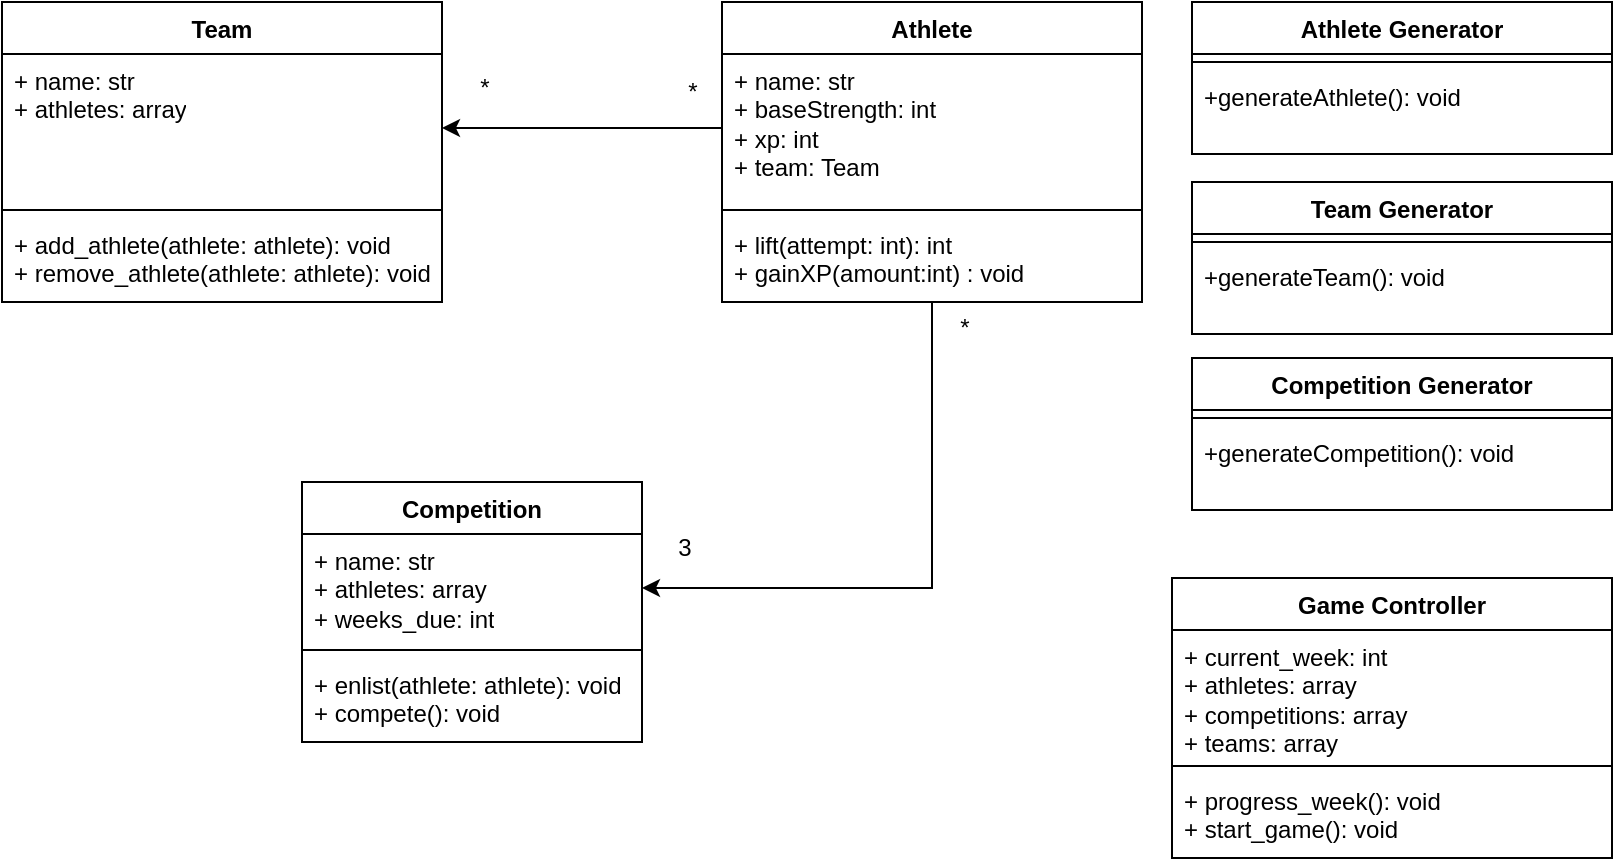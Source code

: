 <mxfile version="28.2.3">
  <diagram name="Page-1" id="uiEVrqM6zR9FgZwaDUHF">
    <mxGraphModel dx="1360" dy="795" grid="1" gridSize="10" guides="1" tooltips="1" connect="1" arrows="1" fold="1" page="1" pageScale="1" pageWidth="850" pageHeight="1100" math="0" shadow="0">
      <root>
        <mxCell id="0" />
        <mxCell id="1" parent="0" />
        <mxCell id="1RI_x-pAXlu_aGpAI-7a-5" style="edgeStyle=orthogonalEdgeStyle;rounded=0;orthogonalLoop=1;jettySize=auto;html=1;" edge="1" parent="1" source="7aWqR-SPFKHSEZrjgF6k-8" target="7aWqR-SPFKHSEZrjgF6k-13">
          <mxGeometry relative="1" as="geometry" />
        </mxCell>
        <mxCell id="7aWqR-SPFKHSEZrjgF6k-8" value="Athlete" style="swimlane;fontStyle=1;align=center;verticalAlign=top;childLayout=stackLayout;horizontal=1;startSize=26;horizontalStack=0;resizeParent=1;resizeParentMax=0;resizeLast=0;collapsible=1;marginBottom=0;whiteSpace=wrap;html=1;" parent="1" vertex="1">
          <mxGeometry x="390" y="40" width="210" height="150" as="geometry" />
        </mxCell>
        <mxCell id="7aWqR-SPFKHSEZrjgF6k-9" value="&lt;div&gt;+ name: str&lt;/div&gt;&lt;div&gt;+ baseStrength: int&lt;/div&gt;&lt;div&gt;+ xp: int&lt;/div&gt;&lt;div&gt;+ team: Team&lt;/div&gt;&lt;div&gt;&lt;br&gt;&lt;/div&gt;" style="text;strokeColor=none;fillColor=none;align=left;verticalAlign=top;spacingLeft=4;spacingRight=4;overflow=hidden;rotatable=0;points=[[0,0.5],[1,0.5]];portConstraint=eastwest;whiteSpace=wrap;html=1;" parent="7aWqR-SPFKHSEZrjgF6k-8" vertex="1">
          <mxGeometry y="26" width="210" height="74" as="geometry" />
        </mxCell>
        <mxCell id="7aWqR-SPFKHSEZrjgF6k-10" value="" style="line;strokeWidth=1;fillColor=none;align=left;verticalAlign=middle;spacingTop=-1;spacingLeft=3;spacingRight=3;rotatable=0;labelPosition=right;points=[];portConstraint=eastwest;strokeColor=inherit;" parent="7aWqR-SPFKHSEZrjgF6k-8" vertex="1">
          <mxGeometry y="100" width="210" height="8" as="geometry" />
        </mxCell>
        <mxCell id="7aWqR-SPFKHSEZrjgF6k-11" value="&lt;div&gt;+ lift(attempt: int): int&lt;/div&gt;&lt;div&gt;+ gainXP(amount:int) : void&lt;/div&gt;" style="text;strokeColor=none;fillColor=none;align=left;verticalAlign=top;spacingLeft=4;spacingRight=4;overflow=hidden;rotatable=0;points=[[0,0.5],[1,0.5]];portConstraint=eastwest;whiteSpace=wrap;html=1;" parent="7aWqR-SPFKHSEZrjgF6k-8" vertex="1">
          <mxGeometry y="108" width="210" height="42" as="geometry" />
        </mxCell>
        <mxCell id="7aWqR-SPFKHSEZrjgF6k-12" value="Competition" style="swimlane;fontStyle=1;align=center;verticalAlign=top;childLayout=stackLayout;horizontal=1;startSize=26;horizontalStack=0;resizeParent=1;resizeParentMax=0;resizeLast=0;collapsible=1;marginBottom=0;whiteSpace=wrap;html=1;" parent="1" vertex="1">
          <mxGeometry x="180" y="280" width="170" height="130" as="geometry" />
        </mxCell>
        <mxCell id="7aWqR-SPFKHSEZrjgF6k-13" value="&lt;div&gt;+ name: str&lt;/div&gt;&lt;div&gt;+ athletes: array&lt;/div&gt;&lt;div&gt;+ weeks_due: int&lt;/div&gt;" style="text;strokeColor=none;fillColor=none;align=left;verticalAlign=top;spacingLeft=4;spacingRight=4;overflow=hidden;rotatable=0;points=[[0,0.5],[1,0.5]];portConstraint=eastwest;whiteSpace=wrap;html=1;" parent="7aWqR-SPFKHSEZrjgF6k-12" vertex="1">
          <mxGeometry y="26" width="170" height="54" as="geometry" />
        </mxCell>
        <mxCell id="7aWqR-SPFKHSEZrjgF6k-14" value="" style="line;strokeWidth=1;fillColor=none;align=left;verticalAlign=middle;spacingTop=-1;spacingLeft=3;spacingRight=3;rotatable=0;labelPosition=right;points=[];portConstraint=eastwest;strokeColor=inherit;" parent="7aWqR-SPFKHSEZrjgF6k-12" vertex="1">
          <mxGeometry y="80" width="170" height="8" as="geometry" />
        </mxCell>
        <mxCell id="7aWqR-SPFKHSEZrjgF6k-15" value="&lt;div&gt;+ enlist(athlete: athlete): void&lt;/div&gt;&lt;div&gt;+ compete(): void&lt;/div&gt;" style="text;strokeColor=none;fillColor=none;align=left;verticalAlign=top;spacingLeft=4;spacingRight=4;overflow=hidden;rotatable=0;points=[[0,0.5],[1,0.5]];portConstraint=eastwest;whiteSpace=wrap;html=1;" parent="7aWqR-SPFKHSEZrjgF6k-12" vertex="1">
          <mxGeometry y="88" width="170" height="42" as="geometry" />
        </mxCell>
        <mxCell id="7aWqR-SPFKHSEZrjgF6k-16" value="Game Controller" style="swimlane;fontStyle=1;align=center;verticalAlign=top;childLayout=stackLayout;horizontal=1;startSize=26;horizontalStack=0;resizeParent=1;resizeParentMax=0;resizeLast=0;collapsible=1;marginBottom=0;whiteSpace=wrap;html=1;" parent="1" vertex="1">
          <mxGeometry x="615" y="328" width="220" height="140" as="geometry" />
        </mxCell>
        <mxCell id="7aWqR-SPFKHSEZrjgF6k-17" value="&lt;div&gt;+ current_week: int&lt;/div&gt;&lt;div&gt;+ athletes: array&lt;/div&gt;&lt;div&gt;+ competitions: array&lt;/div&gt;&lt;div&gt;+ teams: array&lt;/div&gt;&lt;div&gt;&lt;br&gt;&lt;/div&gt;&lt;div&gt;&lt;br&gt;&lt;/div&gt;&lt;div&gt;&lt;br&gt;&lt;/div&gt;&lt;div&gt;&lt;br&gt;&lt;/div&gt;" style="text;strokeColor=none;fillColor=none;align=left;verticalAlign=top;spacingLeft=4;spacingRight=4;overflow=hidden;rotatable=0;points=[[0,0.5],[1,0.5]];portConstraint=eastwest;whiteSpace=wrap;html=1;" parent="7aWqR-SPFKHSEZrjgF6k-16" vertex="1">
          <mxGeometry y="26" width="220" height="64" as="geometry" />
        </mxCell>
        <mxCell id="7aWqR-SPFKHSEZrjgF6k-18" value="" style="line;strokeWidth=1;fillColor=none;align=left;verticalAlign=middle;spacingTop=-1;spacingLeft=3;spacingRight=3;rotatable=0;labelPosition=right;points=[];portConstraint=eastwest;strokeColor=inherit;" parent="7aWqR-SPFKHSEZrjgF6k-16" vertex="1">
          <mxGeometry y="90" width="220" height="8" as="geometry" />
        </mxCell>
        <mxCell id="7aWqR-SPFKHSEZrjgF6k-19" value="&lt;div&gt;+ progress_week(): void&lt;/div&gt;&lt;div&gt;+ start_game(): void&lt;/div&gt;" style="text;strokeColor=none;fillColor=none;align=left;verticalAlign=top;spacingLeft=4;spacingRight=4;overflow=hidden;rotatable=0;points=[[0,0.5],[1,0.5]];portConstraint=eastwest;whiteSpace=wrap;html=1;" parent="7aWqR-SPFKHSEZrjgF6k-16" vertex="1">
          <mxGeometry y="98" width="220" height="42" as="geometry" />
        </mxCell>
        <mxCell id="7aWqR-SPFKHSEZrjgF6k-20" value="Team" style="swimlane;fontStyle=1;align=center;verticalAlign=top;childLayout=stackLayout;horizontal=1;startSize=26;horizontalStack=0;resizeParent=1;resizeParentMax=0;resizeLast=0;collapsible=1;marginBottom=0;whiteSpace=wrap;html=1;" parent="1" vertex="1">
          <mxGeometry x="30" y="40" width="220" height="150" as="geometry" />
        </mxCell>
        <mxCell id="7aWqR-SPFKHSEZrjgF6k-21" value="&lt;div&gt;+ name: str&lt;/div&gt;&lt;div&gt;+ athletes: array&lt;/div&gt;&lt;div&gt;&lt;br&gt;&lt;/div&gt;" style="text;strokeColor=none;fillColor=none;align=left;verticalAlign=top;spacingLeft=4;spacingRight=4;overflow=hidden;rotatable=0;points=[[0,0.5],[1,0.5]];portConstraint=eastwest;whiteSpace=wrap;html=1;" parent="7aWqR-SPFKHSEZrjgF6k-20" vertex="1">
          <mxGeometry y="26" width="220" height="74" as="geometry" />
        </mxCell>
        <mxCell id="7aWqR-SPFKHSEZrjgF6k-22" value="" style="line;strokeWidth=1;fillColor=none;align=left;verticalAlign=middle;spacingTop=-1;spacingLeft=3;spacingRight=3;rotatable=0;labelPosition=right;points=[];portConstraint=eastwest;strokeColor=inherit;" parent="7aWqR-SPFKHSEZrjgF6k-20" vertex="1">
          <mxGeometry y="100" width="220" height="8" as="geometry" />
        </mxCell>
        <mxCell id="7aWqR-SPFKHSEZrjgF6k-23" value="&lt;div&gt;+ add_athlete(athlete: athlete): void&lt;/div&gt;&lt;div&gt;+ remove_athlete(athlete: athlete): void&lt;/div&gt;" style="text;strokeColor=none;fillColor=none;align=left;verticalAlign=top;spacingLeft=4;spacingRight=4;overflow=hidden;rotatable=0;points=[[0,0.5],[1,0.5]];portConstraint=eastwest;whiteSpace=wrap;html=1;" parent="7aWqR-SPFKHSEZrjgF6k-20" vertex="1">
          <mxGeometry y="108" width="220" height="42" as="geometry" />
        </mxCell>
        <mxCell id="1RI_x-pAXlu_aGpAI-7a-10" style="edgeStyle=orthogonalEdgeStyle;rounded=0;orthogonalLoop=1;jettySize=auto;html=1;" edge="1" parent="1" source="7aWqR-SPFKHSEZrjgF6k-9" target="7aWqR-SPFKHSEZrjgF6k-21">
          <mxGeometry relative="1" as="geometry" />
        </mxCell>
        <mxCell id="1RI_x-pAXlu_aGpAI-7a-12" value="*" style="text;html=1;align=center;verticalAlign=middle;resizable=0;points=[];autosize=1;strokeColor=none;fillColor=none;" vertex="1" parent="1">
          <mxGeometry x="496" y="188" width="30" height="30" as="geometry" />
        </mxCell>
        <mxCell id="1RI_x-pAXlu_aGpAI-7a-13" value="3" style="text;html=1;align=center;verticalAlign=middle;resizable=0;points=[];autosize=1;strokeColor=none;fillColor=none;" vertex="1" parent="1">
          <mxGeometry x="356" y="298" width="30" height="30" as="geometry" />
        </mxCell>
        <mxCell id="1RI_x-pAXlu_aGpAI-7a-14" value="*" style="text;html=1;align=center;verticalAlign=middle;resizable=0;points=[];autosize=1;strokeColor=none;fillColor=none;" vertex="1" parent="1">
          <mxGeometry x="360" y="70" width="30" height="30" as="geometry" />
        </mxCell>
        <mxCell id="1RI_x-pAXlu_aGpAI-7a-15" value="*" style="text;html=1;align=center;verticalAlign=middle;resizable=0;points=[];autosize=1;strokeColor=none;fillColor=none;" vertex="1" parent="1">
          <mxGeometry x="256" y="68" width="30" height="30" as="geometry" />
        </mxCell>
        <mxCell id="1RI_x-pAXlu_aGpAI-7a-16" value="Athlete Generator" style="swimlane;fontStyle=1;align=center;verticalAlign=top;childLayout=stackLayout;horizontal=1;startSize=26;horizontalStack=0;resizeParent=1;resizeParentMax=0;resizeLast=0;collapsible=1;marginBottom=0;whiteSpace=wrap;html=1;" vertex="1" parent="1">
          <mxGeometry x="625" y="40" width="210" height="76" as="geometry" />
        </mxCell>
        <mxCell id="1RI_x-pAXlu_aGpAI-7a-18" value="" style="line;strokeWidth=1;fillColor=none;align=left;verticalAlign=middle;spacingTop=-1;spacingLeft=3;spacingRight=3;rotatable=0;labelPosition=right;points=[];portConstraint=eastwest;strokeColor=inherit;" vertex="1" parent="1RI_x-pAXlu_aGpAI-7a-16">
          <mxGeometry y="26" width="210" height="8" as="geometry" />
        </mxCell>
        <mxCell id="1RI_x-pAXlu_aGpAI-7a-19" value="+generateAthlete(): void" style="text;strokeColor=none;fillColor=none;align=left;verticalAlign=top;spacingLeft=4;spacingRight=4;overflow=hidden;rotatable=0;points=[[0,0.5],[1,0.5]];portConstraint=eastwest;whiteSpace=wrap;html=1;" vertex="1" parent="1RI_x-pAXlu_aGpAI-7a-16">
          <mxGeometry y="34" width="210" height="42" as="geometry" />
        </mxCell>
        <mxCell id="1RI_x-pAXlu_aGpAI-7a-20" value="Team Generator" style="swimlane;fontStyle=1;align=center;verticalAlign=top;childLayout=stackLayout;horizontal=1;startSize=26;horizontalStack=0;resizeParent=1;resizeParentMax=0;resizeLast=0;collapsible=1;marginBottom=0;whiteSpace=wrap;html=1;" vertex="1" parent="1">
          <mxGeometry x="625" y="130" width="210" height="76" as="geometry" />
        </mxCell>
        <mxCell id="1RI_x-pAXlu_aGpAI-7a-21" value="" style="line;strokeWidth=1;fillColor=none;align=left;verticalAlign=middle;spacingTop=-1;spacingLeft=3;spacingRight=3;rotatable=0;labelPosition=right;points=[];portConstraint=eastwest;strokeColor=inherit;" vertex="1" parent="1RI_x-pAXlu_aGpAI-7a-20">
          <mxGeometry y="26" width="210" height="8" as="geometry" />
        </mxCell>
        <mxCell id="1RI_x-pAXlu_aGpAI-7a-22" value="+generateTeam(): void" style="text;strokeColor=none;fillColor=none;align=left;verticalAlign=top;spacingLeft=4;spacingRight=4;overflow=hidden;rotatable=0;points=[[0,0.5],[1,0.5]];portConstraint=eastwest;whiteSpace=wrap;html=1;" vertex="1" parent="1RI_x-pAXlu_aGpAI-7a-20">
          <mxGeometry y="34" width="210" height="42" as="geometry" />
        </mxCell>
        <mxCell id="1RI_x-pAXlu_aGpAI-7a-23" value="Competition Generator" style="swimlane;fontStyle=1;align=center;verticalAlign=top;childLayout=stackLayout;horizontal=1;startSize=26;horizontalStack=0;resizeParent=1;resizeParentMax=0;resizeLast=0;collapsible=1;marginBottom=0;whiteSpace=wrap;html=1;" vertex="1" parent="1">
          <mxGeometry x="625" y="218" width="210" height="76" as="geometry" />
        </mxCell>
        <mxCell id="1RI_x-pAXlu_aGpAI-7a-24" value="" style="line;strokeWidth=1;fillColor=none;align=left;verticalAlign=middle;spacingTop=-1;spacingLeft=3;spacingRight=3;rotatable=0;labelPosition=right;points=[];portConstraint=eastwest;strokeColor=inherit;" vertex="1" parent="1RI_x-pAXlu_aGpAI-7a-23">
          <mxGeometry y="26" width="210" height="8" as="geometry" />
        </mxCell>
        <mxCell id="1RI_x-pAXlu_aGpAI-7a-25" value="+generateCompetition(): void" style="text;strokeColor=none;fillColor=none;align=left;verticalAlign=top;spacingLeft=4;spacingRight=4;overflow=hidden;rotatable=0;points=[[0,0.5],[1,0.5]];portConstraint=eastwest;whiteSpace=wrap;html=1;" vertex="1" parent="1RI_x-pAXlu_aGpAI-7a-23">
          <mxGeometry y="34" width="210" height="42" as="geometry" />
        </mxCell>
      </root>
    </mxGraphModel>
  </diagram>
</mxfile>
